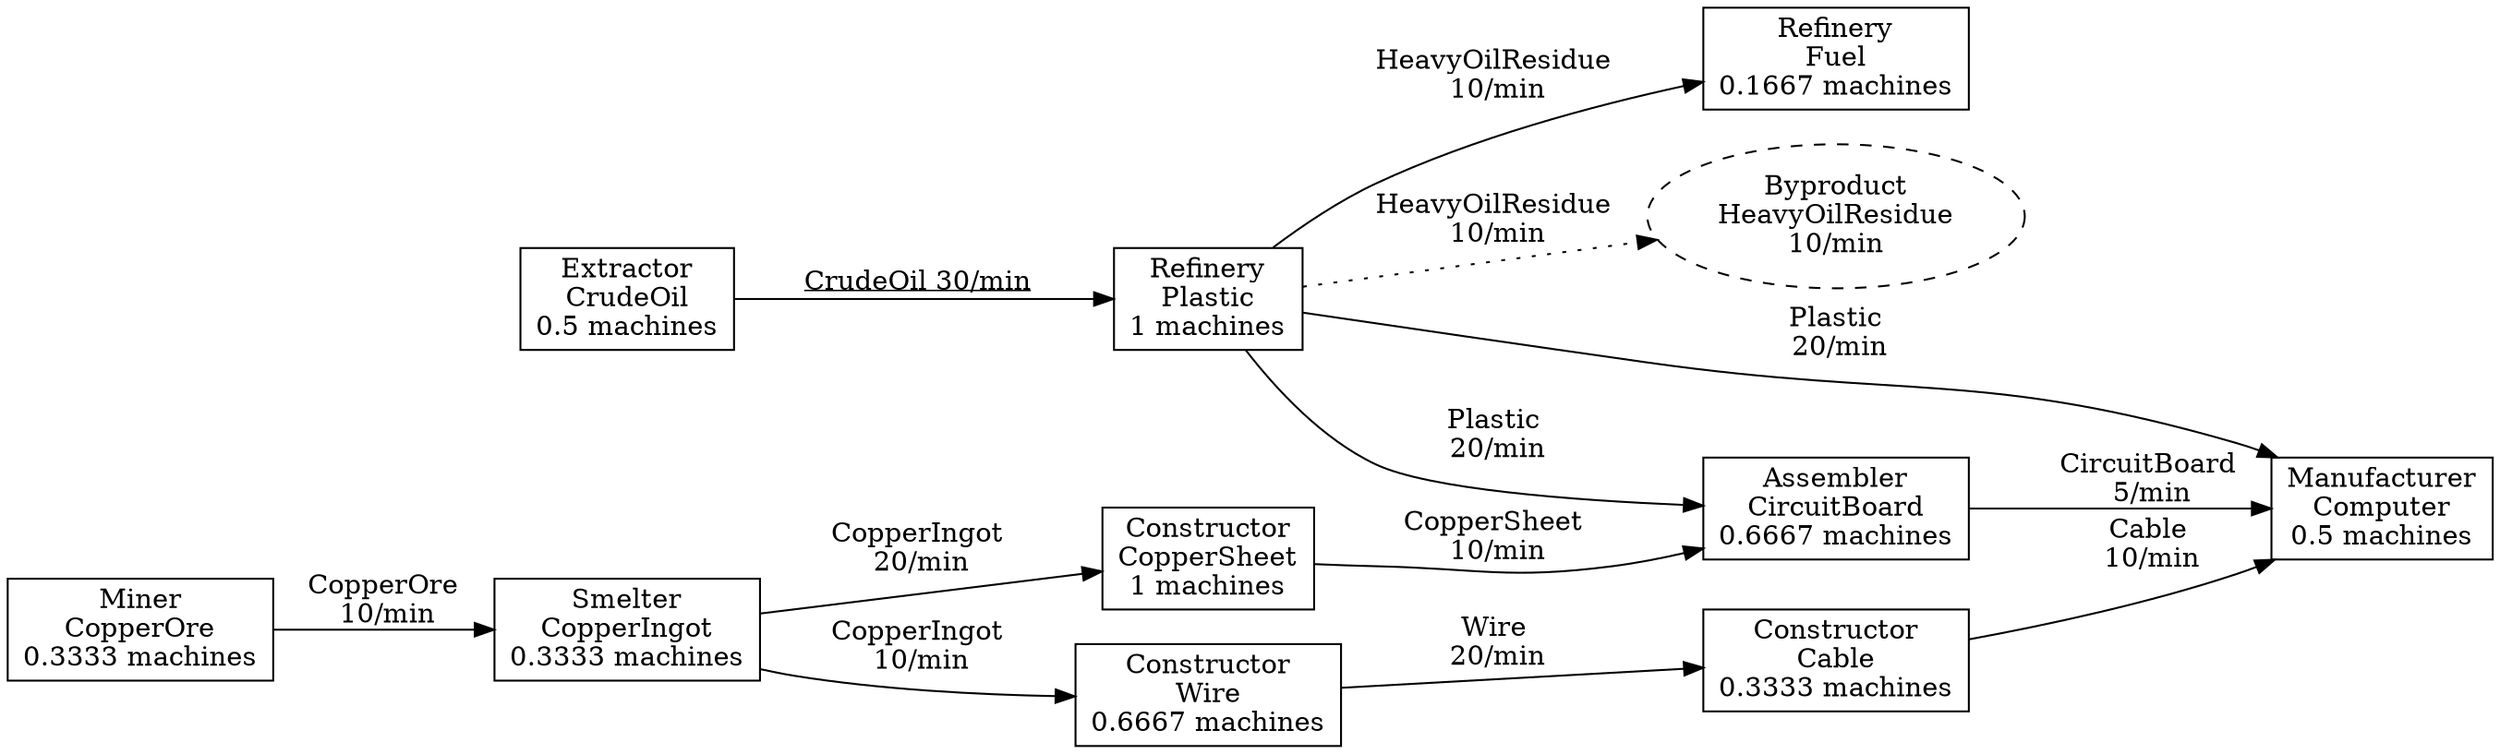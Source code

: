 digraph G {
rankdir=LR;
"32854180" [label="Manufacturer\nComputer\n0.5 machines", shape=box];
"27252167" [label="Assembler\nCircuitBoard\n0.6667 machines", shape=box];
"27252167" -> "32854180" [label="CircuitBoard
 5/min"];
"21083178" [label="Refinery\nPlastic\n1 machines", shape=box];
"21083178" -> "32854180" [label="Plastic
 20/min"];
"21083178" -> "27252167" [label="Plastic
 20/min"];
"21083178" -> "30015890" [label="HeavyOilResidue
 10/min"];
"byproduct_21083178_HeavyOilResidue" [label="Byproduct
HeavyOilResidue
10/min", shape=ellipse, style=dashed];
"21083178" -> "byproduct_21083178_HeavyOilResidue" [label="HeavyOilResidue
 10/min",style=dotted];
"59941933" [label="Smelter\nCopperIngot\n0.3333 machines", shape=box];
"59941933" -> "23458411" [label="CopperIngot
 10/min"];
"59941933" -> "43942917" [label="CopperIngot
 20/min"];
"23458411" [label="Constructor\nWire\n0.6667 machines", shape=box];
"23458411" -> "9799115" [label="Wire
 20/min"];
"9799115" [label="Constructor\nCable\n0.3333 machines", shape=box];
"9799115" -> "32854180" [label="Cable
 10/min"];
"43942917" [label="Constructor\nCopperSheet\n1 machines", shape=box];
"43942917" -> "27252167" [label="CopperSheet
 10/min"];
"55530882" [label="Extractor\nCrudeOil\n0.5 machines", shape=box];
"55530882" -> "21083178" [label=< <U>CrudeOil
 30/min</U> >];
"2606490" [label="Miner\nCopperOre\n0.3333 machines", shape=box];
"2606490" -> "59941933" [label="CopperOre
 10/min"];
"30015890" [label="Refinery\nFuel\n0.1667 machines", shape=box];
}
